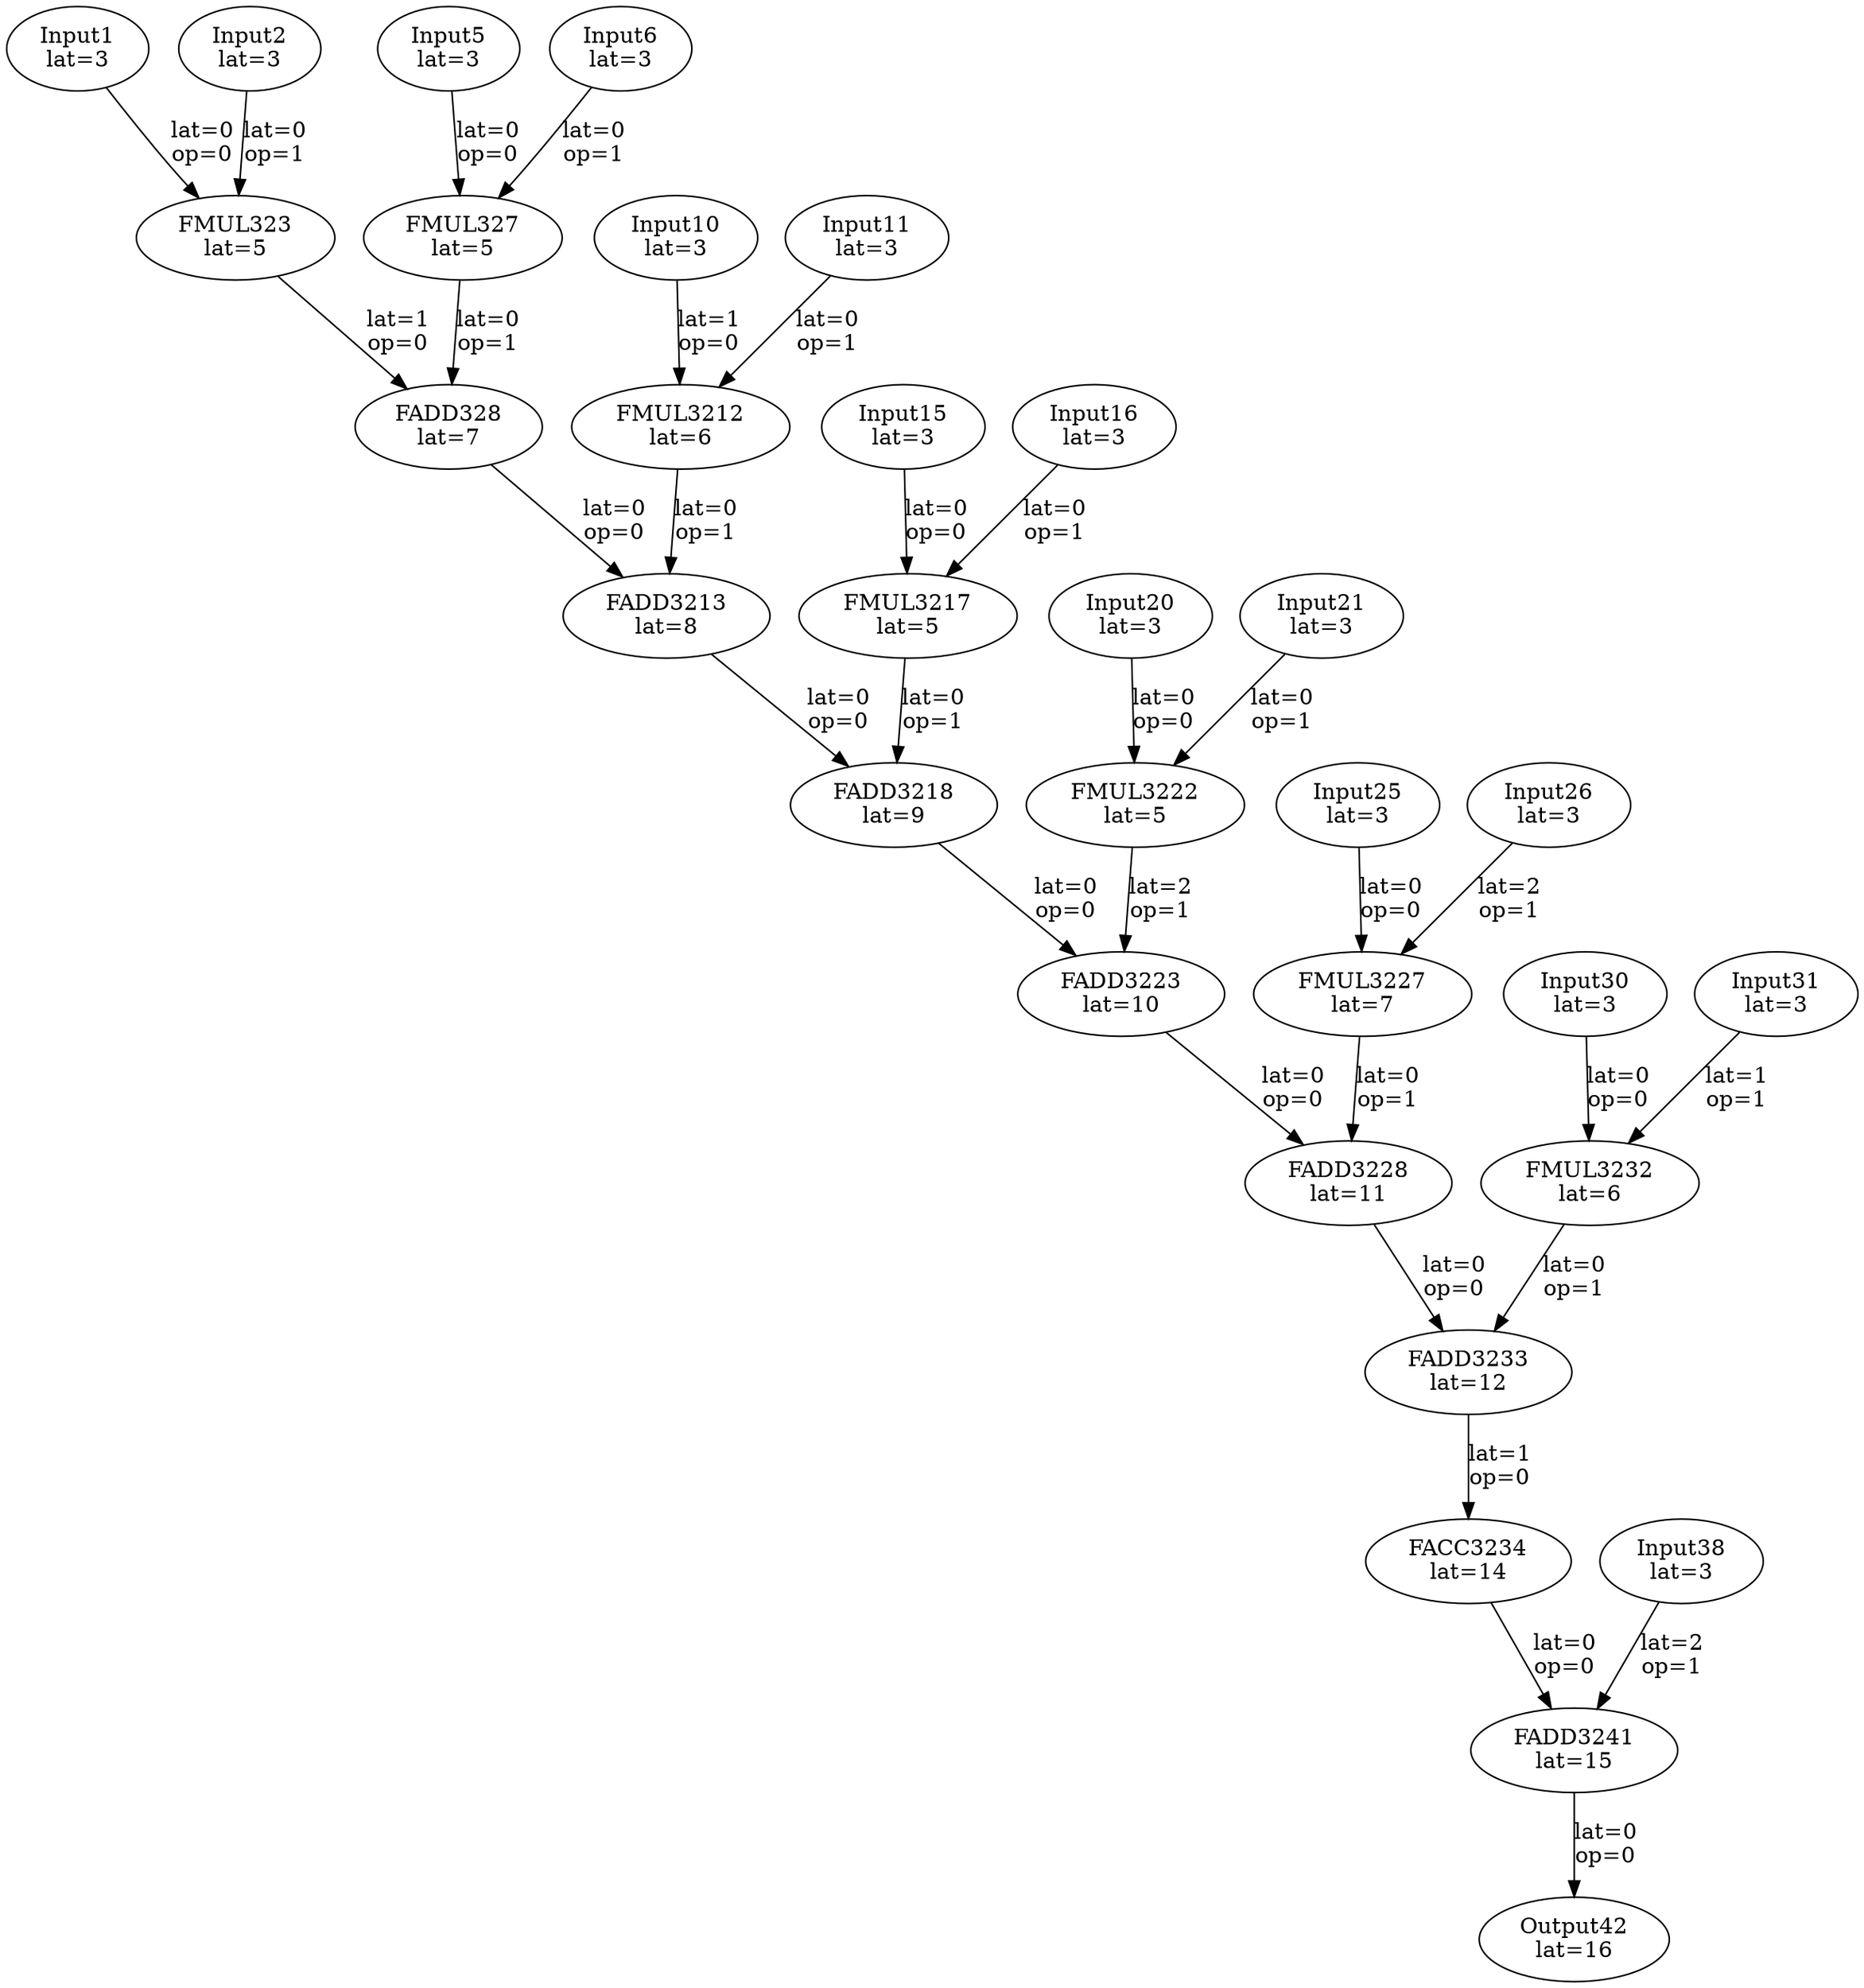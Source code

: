 Digraph G {
"Input1"[label = "\N\nlat=3"];
"Input2"[label = "\N\nlat=3"];
"FMUL323"[label = "\N\nlat=5"];
"Input1"->"FMUL323"[label = "lat=0\nop=0"];
"Input2"->"FMUL323"[label = "lat=0\nop=1"];
"Input5"[label = "\N\nlat=3"];
"Input6"[label = "\N\nlat=3"];
"FMUL327"[label = "\N\nlat=5"];
"Input5"->"FMUL327"[label = "lat=0\nop=0"];
"Input6"->"FMUL327"[label = "lat=0\nop=1"];
"FADD328"[label = "\N\nlat=7"];
"FMUL323"->"FADD328"[label = "lat=1\nop=0"];
"FMUL327"->"FADD328"[label = "lat=0\nop=1"];
"Input10"[label = "\N\nlat=3"];
"Input11"[label = "\N\nlat=3"];
"FMUL3212"[label = "\N\nlat=6"];
"Input10"->"FMUL3212"[label = "lat=1\nop=0"];
"Input11"->"FMUL3212"[label = "lat=0\nop=1"];
"FADD3213"[label = "\N\nlat=8"];
"FADD328"->"FADD3213"[label = "lat=0\nop=0"];
"FMUL3212"->"FADD3213"[label = "lat=0\nop=1"];
"Input15"[label = "\N\nlat=3"];
"Input16"[label = "\N\nlat=3"];
"FMUL3217"[label = "\N\nlat=5"];
"Input15"->"FMUL3217"[label = "lat=0\nop=0"];
"Input16"->"FMUL3217"[label = "lat=0\nop=1"];
"FADD3218"[label = "\N\nlat=9"];
"FADD3213"->"FADD3218"[label = "lat=0\nop=0"];
"FMUL3217"->"FADD3218"[label = "lat=0\nop=1"];
"Input20"[label = "\N\nlat=3"];
"Input21"[label = "\N\nlat=3"];
"FMUL3222"[label = "\N\nlat=5"];
"Input20"->"FMUL3222"[label = "lat=0\nop=0"];
"Input21"->"FMUL3222"[label = "lat=0\nop=1"];
"FADD3223"[label = "\N\nlat=10"];
"FADD3218"->"FADD3223"[label = "lat=0\nop=0"];
"FMUL3222"->"FADD3223"[label = "lat=2\nop=1"];
"Input25"[label = "\N\nlat=3"];
"Input26"[label = "\N\nlat=3"];
"FMUL3227"[label = "\N\nlat=7"];
"Input25"->"FMUL3227"[label = "lat=0\nop=0"];
"Input26"->"FMUL3227"[label = "lat=2\nop=1"];
"FADD3228"[label = "\N\nlat=11"];
"FADD3223"->"FADD3228"[label = "lat=0\nop=0"];
"FMUL3227"->"FADD3228"[label = "lat=0\nop=1"];
"Input30"[label = "\N\nlat=3"];
"Input31"[label = "\N\nlat=3"];
"FMUL3232"[label = "\N\nlat=6"];
"Input30"->"FMUL3232"[label = "lat=0\nop=0"];
"Input31"->"FMUL3232"[label = "lat=1\nop=1"];
"FADD3233"[label = "\N\nlat=12"];
"FADD3228"->"FADD3233"[label = "lat=0\nop=0"];
"FMUL3232"->"FADD3233"[label = "lat=0\nop=1"];
"FACC3234"[label = "\N\nlat=14"];
"FADD3233"->"FACC3234"[label = "lat=1\nop=0"];
"Input38"[label = "\N\nlat=3"];
"FADD3241"[label = "\N\nlat=15"];
"FACC3234"->"FADD3241"[label = "lat=0\nop=0"];
"Input38"->"FADD3241"[label = "lat=2\nop=1"];
"Output42"[label = "\N\nlat=16"];
"FADD3241"->"Output42"[label = "lat=0\nop=0"];
}
